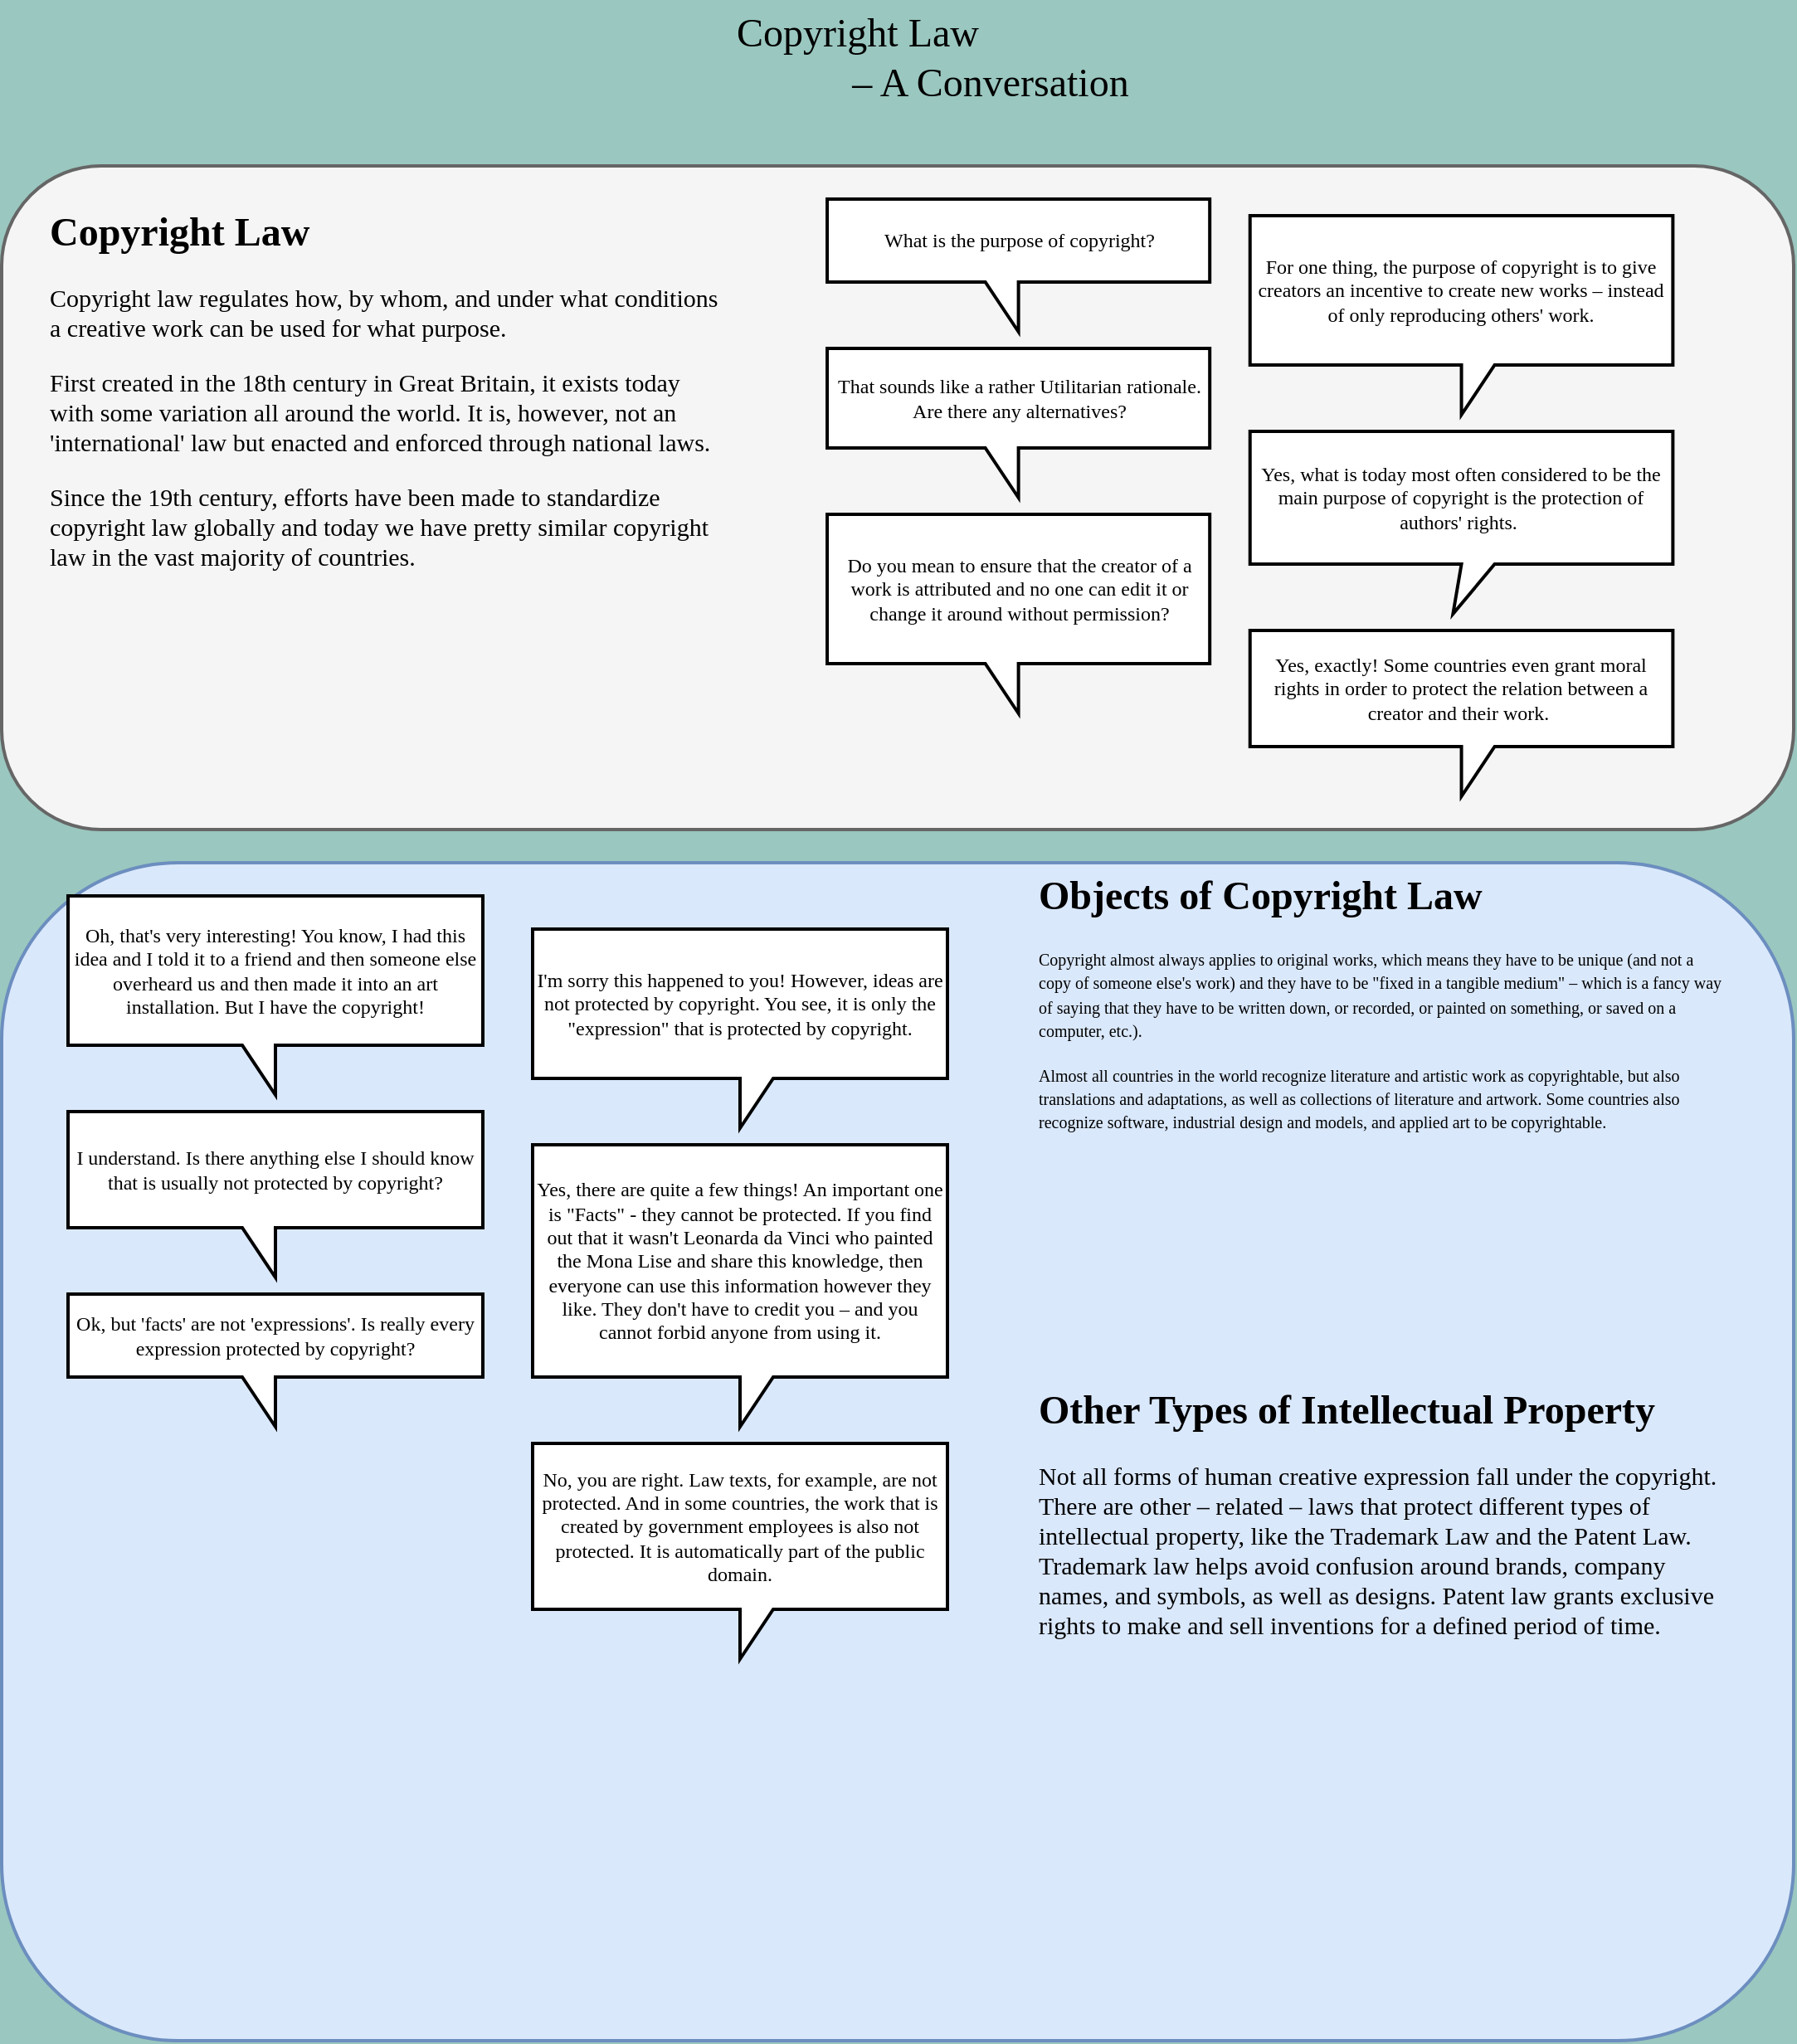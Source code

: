 <mxfile version="12.6.2" type="github">
  <diagram name="Page-1" id="ad52d381-51e7-2e0d-a935-2d0ddd2fd229">
    <mxGraphModel dx="983" dy="1450" grid="1" gridSize="10" guides="1" tooltips="1" connect="1" arrows="1" fold="1" page="1" pageScale="1" pageWidth="1169" pageHeight="827" background="#9AC7BF" math="0" shadow="0">
      <root>
        <mxCell id="0"/>
        <mxCell id="1" parent="0"/>
        <mxCell id="lcUeHcnI_oaIsX3chBQn-14" value="Copyright Law" style="text;html=1;strokeColor=none;fillColor=none;align=center;verticalAlign=middle;whiteSpace=wrap;rounded=0;fontFamily=Verdana;fontSize=24;" vertex="1" parent="1">
          <mxGeometry x="456.33" y="-810" width="200" height="40" as="geometry"/>
        </mxCell>
        <mxCell id="lcUeHcnI_oaIsX3chBQn-15" value="– A Conversation" style="text;html=1;strokeColor=none;fillColor=none;align=center;verticalAlign=middle;whiteSpace=wrap;rounded=0;fontFamily=Verdana;fontSize=24;" vertex="1" parent="1">
          <mxGeometry x="526.33" y="-770" width="220" height="20" as="geometry"/>
        </mxCell>
        <mxCell id="lcUeHcnI_oaIsX3chBQn-23" value="" style="rounded=1;whiteSpace=wrap;html=1;strokeWidth=2;fontFamily=Verdana;fontSize=12;fillColor=#dae8fc;strokeColor=#6c8ebf;" vertex="1" parent="1">
          <mxGeometry x="40" y="-290" width="1080" height="710" as="geometry"/>
        </mxCell>
        <mxCell id="lcUeHcnI_oaIsX3chBQn-24" value="" style="group" vertex="1" connectable="0" parent="1">
          <mxGeometry x="40" y="-710" width="1080" height="400" as="geometry"/>
        </mxCell>
        <mxCell id="lcUeHcnI_oaIsX3chBQn-16" value="" style="rounded=1;whiteSpace=wrap;html=1;strokeWidth=2;fontFamily=Verdana;fontSize=24;fillColor=#f5f5f5;strokeColor=#666666;fontColor=#333333;" vertex="1" parent="lcUeHcnI_oaIsX3chBQn-24">
          <mxGeometry width="1080" height="400" as="geometry"/>
        </mxCell>
        <mxCell id="lcUeHcnI_oaIsX3chBQn-12" value="For one thing, the purpose of copyright is to give creators an incentive to create new works – instead of only reproducing others&#39; work." style="shape=callout;whiteSpace=wrap;html=1;perimeter=calloutPerimeter;strokeWidth=2;fontFamily=Verdana;" vertex="1" parent="lcUeHcnI_oaIsX3chBQn-24">
          <mxGeometry x="752.36" y="30" width="254.831" height="120" as="geometry"/>
        </mxCell>
        <mxCell id="lcUeHcnI_oaIsX3chBQn-13" value="What is the purpose of copyright?" style="shape=callout;whiteSpace=wrap;html=1;perimeter=calloutPerimeter;strokeWidth=2;fontFamily=Verdana;flipV=0;flipH=1;" vertex="1" parent="lcUeHcnI_oaIsX3chBQn-24">
          <mxGeometry x="497.528" y="20" width="230.562" height="80" as="geometry"/>
        </mxCell>
        <mxCell id="lcUeHcnI_oaIsX3chBQn-17" value="&lt;h1&gt;&lt;font style=&quot;font-size: 24px&quot;&gt;Copyright Law&lt;/font&gt;&lt;/h1&gt;&lt;p style=&quot;font-size: 15px&quot;&gt;&lt;font style=&quot;font-size: 15px&quot;&gt;Copyright law regulates how, by whom, and under what conditions a creative work can be used for what purpose.&amp;nbsp;&lt;/font&gt;&lt;/p&gt;&lt;p style=&quot;font-size: 15px&quot;&gt;&lt;font style=&quot;font-size: 15px&quot;&gt;First created in the 18th century in Great Britain, it exists today with some variation all around the world. It is, however, not an &#39;international&#39; law but enacted and enforced through national laws.&amp;nbsp;&lt;/font&gt;&lt;/p&gt;&lt;p style=&quot;font-size: 15px&quot;&gt;&lt;font style=&quot;font-size: 15px&quot;&gt;Since the 19th century, efforts have been made to standardize copyright law globally and today we have pretty similar copyright law in the vast majority of countries.&lt;/font&gt;&lt;/p&gt;" style="text;html=1;strokeColor=none;fillColor=none;spacing=5;spacingTop=-20;whiteSpace=wrap;overflow=hidden;rounded=0;fontFamily=Verdana;fontSize=12;" vertex="1" parent="lcUeHcnI_oaIsX3chBQn-24">
          <mxGeometry x="24.27" y="20" width="412.58" height="290" as="geometry"/>
        </mxCell>
        <mxCell id="lcUeHcnI_oaIsX3chBQn-18" value="That sounds like a rather Utilitarian rationale. Are there any alternatives?" style="shape=callout;whiteSpace=wrap;html=1;perimeter=calloutPerimeter;strokeWidth=2;fontFamily=Verdana;fontSize=12;flipH=1;" vertex="1" parent="lcUeHcnI_oaIsX3chBQn-24">
          <mxGeometry x="497.528" y="110" width="230.562" height="90" as="geometry"/>
        </mxCell>
        <mxCell id="lcUeHcnI_oaIsX3chBQn-19" value="Yes, what is today most often considered to be the main purpose of copyright is the protection of authors&#39; rights.&amp;nbsp;" style="shape=callout;whiteSpace=wrap;html=1;perimeter=calloutPerimeter;strokeWidth=2;fontFamily=Verdana;fontSize=12;position2=0.48;" vertex="1" parent="lcUeHcnI_oaIsX3chBQn-24">
          <mxGeometry x="752.36" y="160" width="254.831" height="110" as="geometry"/>
        </mxCell>
        <mxCell id="lcUeHcnI_oaIsX3chBQn-20" value="Do you mean to ensure that the creator of a work is attributed and no one can edit it or change it around without permission?" style="shape=callout;whiteSpace=wrap;html=1;perimeter=calloutPerimeter;strokeWidth=2;fontFamily=Verdana;fontSize=12;flipH=1;" vertex="1" parent="lcUeHcnI_oaIsX3chBQn-24">
          <mxGeometry x="497.528" y="210" width="230.562" height="120" as="geometry"/>
        </mxCell>
        <mxCell id="lcUeHcnI_oaIsX3chBQn-21" value="Yes, exactly! Some countries even grant moral rights in order to protect the relation between a creator and their work.&amp;nbsp;" style="shape=callout;whiteSpace=wrap;html=1;perimeter=calloutPerimeter;strokeWidth=2;fontFamily=Verdana;fontSize=12;" vertex="1" parent="lcUeHcnI_oaIsX3chBQn-24">
          <mxGeometry x="752.36" y="280" width="254.831" height="100" as="geometry"/>
        </mxCell>
        <mxCell id="lcUeHcnI_oaIsX3chBQn-26" value="&lt;h1&gt;&lt;span&gt;Objects of Copyright Law&lt;/span&gt;&lt;/h1&gt;&lt;p&gt;&lt;font size=&quot;1&quot;&gt;&lt;span style=&quot;font-weight: 400&quot;&gt;Copyright almost always applies to original works, which means they have to be unique (and not a copy of someone else&#39;s work) and they have to be &quot;fixed in a tangible medium&quot; – which is a fancy way of saying that they have to be written down, or recorded, or painted on something, or saved on a computer, etc.).&lt;/span&gt;&lt;/font&gt;&lt;/p&gt;&lt;div&gt;&lt;font size=&quot;1&quot;&gt;Almost all countries in the world recognize literature and artistic work as copyrightable, but also translations and adaptations, as well as collections of literature and artwork. Some countries also recognize software, industrial design and models, and applied art to be copyrightable.&lt;/font&gt;&lt;/div&gt;" style="text;html=1;strokeColor=none;fillColor=none;spacing=5;spacingTop=-20;whiteSpace=wrap;overflow=hidden;rounded=0;fontFamily=Verdana;fontSize=12;" vertex="1" parent="1">
          <mxGeometry x="660" y="-290" width="420" height="290" as="geometry"/>
        </mxCell>
        <mxCell id="lcUeHcnI_oaIsX3chBQn-27" value="Oh, that&#39;s very interesting! You know, I had this idea and I told it to a friend and then someone else overheard us and then made it into an art installation. But I have the copyright!" style="shape=callout;whiteSpace=wrap;html=1;perimeter=calloutPerimeter;strokeWidth=2;fontFamily=Verdana;fontSize=12;flipH=1;" vertex="1" parent="1">
          <mxGeometry x="80" y="-270" width="250" height="120" as="geometry"/>
        </mxCell>
        <mxCell id="lcUeHcnI_oaIsX3chBQn-28" value="I&#39;m sorry this happened to you! However, ideas are not protected by copyright. You see, it is only the &quot;expression&quot; that is protected by copyright." style="shape=callout;whiteSpace=wrap;html=1;perimeter=calloutPerimeter;strokeWidth=2;fontFamily=Verdana;fontSize=12;" vertex="1" parent="1">
          <mxGeometry x="360" y="-250" width="250" height="120" as="geometry"/>
        </mxCell>
        <mxCell id="lcUeHcnI_oaIsX3chBQn-29" value="I understand. Is there anything else I should know that is usually not protected by copyright?" style="shape=callout;whiteSpace=wrap;html=1;perimeter=calloutPerimeter;strokeWidth=2;fontFamily=Verdana;fontSize=12;flipH=1;" vertex="1" parent="1">
          <mxGeometry x="80" y="-140" width="250" height="100" as="geometry"/>
        </mxCell>
        <mxCell id="lcUeHcnI_oaIsX3chBQn-30" value="Yes, there are quite a few things! An important one is &quot;Facts&quot; - they cannot be protected. If you find out that it wasn&#39;t Leonarda da Vinci who painted the Mona Lise and share this knowledge, then everyone can use this information however they like. They don&#39;t have to credit you – and you cannot forbid anyone from using it." style="shape=callout;whiteSpace=wrap;html=1;perimeter=calloutPerimeter;strokeWidth=2;fontFamily=Verdana;fontSize=12;" vertex="1" parent="1">
          <mxGeometry x="360" y="-120" width="250" height="170" as="geometry"/>
        </mxCell>
        <mxCell id="lcUeHcnI_oaIsX3chBQn-31" value="Ok, but &#39;facts&#39; are not &#39;expressions&#39;. Is really every expression protected by copyright?" style="shape=callout;whiteSpace=wrap;html=1;perimeter=calloutPerimeter;strokeWidth=2;fontFamily=Verdana;fontSize=12;flipH=1;" vertex="1" parent="1">
          <mxGeometry x="80" y="-30" width="250" height="80" as="geometry"/>
        </mxCell>
        <mxCell id="lcUeHcnI_oaIsX3chBQn-32" value="No, you are right. Law texts, for example, are not protected. And in some countries, the work that is created by government employees is also not protected. It is automatically part of the public domain." style="shape=callout;whiteSpace=wrap;html=1;perimeter=calloutPerimeter;strokeWidth=2;fontFamily=Verdana;fontSize=12;" vertex="1" parent="1">
          <mxGeometry x="360" y="60" width="250" height="130" as="geometry"/>
        </mxCell>
        <mxCell id="lcUeHcnI_oaIsX3chBQn-33" value="&lt;h1&gt;Other Types of Intellectual Property&lt;/h1&gt;&lt;p&gt;&lt;font style=&quot;font-size: 15px&quot;&gt;Not all forms of human creative expression fall under the copyright. There are other – related – laws that protect different types of intellectual property, like the Trademark Law and the Patent Law. Trademark law helps avoid confusion around brands, company names, and symbols, as well as designs. Patent law grants exclusive rights to make and sell inventions for a defined period of time.&amp;nbsp;&amp;nbsp;&lt;/font&gt;&lt;/p&gt;" style="text;html=1;strokeColor=none;fillColor=none;spacing=5;spacingTop=-20;whiteSpace=wrap;overflow=hidden;rounded=0;fontFamily=Verdana;fontSize=12;" vertex="1" parent="1">
          <mxGeometry x="660" y="20" width="420" height="230" as="geometry"/>
        </mxCell>
      </root>
    </mxGraphModel>
  </diagram>
</mxfile>
